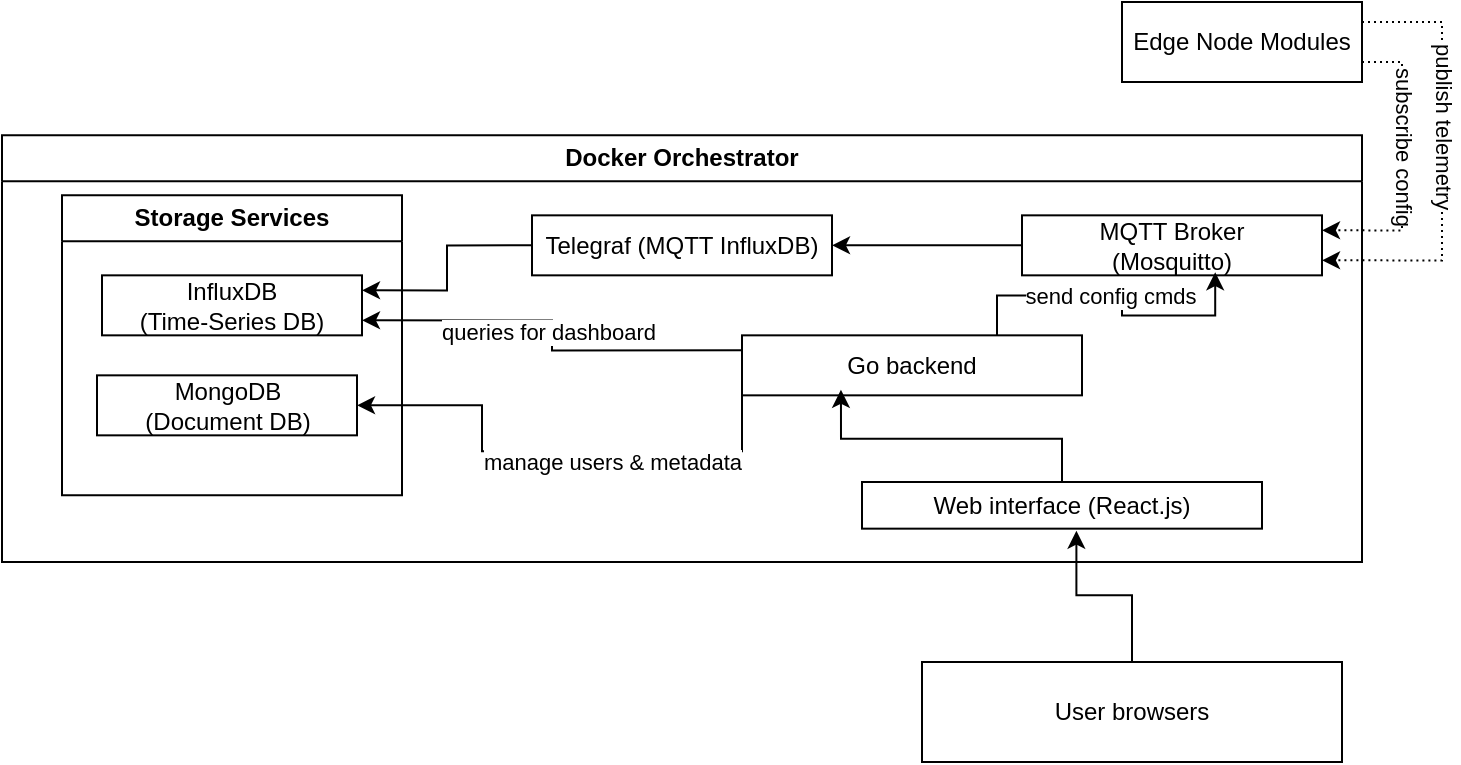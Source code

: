 <mxfile version="27.1.1">
  <diagram name="Page-1" id="d-zxIN8v88lRYAwasFsg">
    <mxGraphModel dx="981" dy="543" grid="1" gridSize="10" guides="1" tooltips="1" connect="1" arrows="1" fold="1" page="1" pageScale="1" pageWidth="850" pageHeight="1100" math="0" shadow="0">
      <root>
        <mxCell id="0" />
        <mxCell id="1" parent="0" />
        <mxCell id="6iax-z3afwTTwd98doPp-1" value="Docker Orchestrator" style="swimlane;whiteSpace=wrap;html=1;" vertex="1" parent="1">
          <mxGeometry x="120" y="196.67" width="680" height="213.33" as="geometry" />
        </mxCell>
        <mxCell id="6iax-z3afwTTwd98doPp-2" style="edgeStyle=orthogonalEdgeStyle;rounded=0;orthogonalLoop=1;jettySize=auto;html=1;exitX=0;exitY=0.5;exitDx=0;exitDy=0;entryX=1;entryY=0.5;entryDx=0;entryDy=0;" edge="1" parent="6iax-z3afwTTwd98doPp-1" source="6iax-z3afwTTwd98doPp-3" target="6iax-z3afwTTwd98doPp-5">
          <mxGeometry relative="1" as="geometry" />
        </mxCell>
        <mxCell id="6iax-z3afwTTwd98doPp-3" value="MQTT Broker&lt;div&gt;(Mosquitto)&lt;/div&gt;" style="rounded=0;whiteSpace=wrap;html=1;" vertex="1" parent="6iax-z3afwTTwd98doPp-1">
          <mxGeometry x="510" y="40" width="150" height="30" as="geometry" />
        </mxCell>
        <mxCell id="6iax-z3afwTTwd98doPp-4" style="edgeStyle=orthogonalEdgeStyle;rounded=0;orthogonalLoop=1;jettySize=auto;html=1;exitX=0;exitY=0.5;exitDx=0;exitDy=0;entryX=1;entryY=0.25;entryDx=0;entryDy=0;" edge="1" parent="6iax-z3afwTTwd98doPp-1" source="6iax-z3afwTTwd98doPp-5" target="6iax-z3afwTTwd98doPp-7">
          <mxGeometry relative="1" as="geometry" />
        </mxCell>
        <mxCell id="6iax-z3afwTTwd98doPp-5" value="Telegraf (MQTT InfluxDB)" style="rounded=0;whiteSpace=wrap;html=1;" vertex="1" parent="6iax-z3afwTTwd98doPp-1">
          <mxGeometry x="265" y="40" width="150" height="30" as="geometry" />
        </mxCell>
        <mxCell id="6iax-z3afwTTwd98doPp-6" value="Storage Services" style="swimlane;whiteSpace=wrap;html=1;" vertex="1" parent="6iax-z3afwTTwd98doPp-1">
          <mxGeometry x="30" y="30" width="170" height="150" as="geometry" />
        </mxCell>
        <mxCell id="6iax-z3afwTTwd98doPp-7" value="InfluxDB&lt;div&gt;(Time-Series DB)&lt;/div&gt;" style="rounded=0;whiteSpace=wrap;html=1;" vertex="1" parent="6iax-z3afwTTwd98doPp-6">
          <mxGeometry x="20" y="40" width="130" height="30" as="geometry" />
        </mxCell>
        <mxCell id="6iax-z3afwTTwd98doPp-8" value="MongoDB&lt;div&gt;(Document DB)&lt;/div&gt;" style="rounded=0;whiteSpace=wrap;html=1;" vertex="1" parent="6iax-z3afwTTwd98doPp-6">
          <mxGeometry x="17.5" y="90" width="130" height="30" as="geometry" />
        </mxCell>
        <mxCell id="6iax-z3afwTTwd98doPp-9" style="edgeStyle=orthogonalEdgeStyle;rounded=0;orthogonalLoop=1;jettySize=auto;html=1;exitX=0.75;exitY=0;exitDx=0;exitDy=0;entryX=0.644;entryY=0.948;entryDx=0;entryDy=0;entryPerimeter=0;" edge="1" parent="6iax-z3afwTTwd98doPp-1" source="6iax-z3afwTTwd98doPp-15" target="6iax-z3afwTTwd98doPp-3">
          <mxGeometry relative="1" as="geometry" />
        </mxCell>
        <mxCell id="6iax-z3afwTTwd98doPp-10" value="send config cmds" style="edgeLabel;html=1;align=center;verticalAlign=middle;resizable=0;points=[];" vertex="1" connectable="0" parent="6iax-z3afwTTwd98doPp-9">
          <mxGeometry x="-0.053" relative="1" as="geometry">
            <mxPoint as="offset" />
          </mxGeometry>
        </mxCell>
        <mxCell id="6iax-z3afwTTwd98doPp-11" style="edgeStyle=orthogonalEdgeStyle;rounded=0;orthogonalLoop=1;jettySize=auto;html=1;exitX=0;exitY=0.25;exitDx=0;exitDy=0;entryX=1;entryY=0.75;entryDx=0;entryDy=0;" edge="1" parent="6iax-z3afwTTwd98doPp-1" source="6iax-z3afwTTwd98doPp-15" target="6iax-z3afwTTwd98doPp-7">
          <mxGeometry relative="1" as="geometry" />
        </mxCell>
        <mxCell id="6iax-z3afwTTwd98doPp-12" value="queries for dashboard" style="edgeLabel;html=1;align=center;verticalAlign=middle;resizable=0;points=[];" vertex="1" connectable="0" parent="6iax-z3afwTTwd98doPp-11">
          <mxGeometry x="0.019" y="2" relative="1" as="geometry">
            <mxPoint as="offset" />
          </mxGeometry>
        </mxCell>
        <mxCell id="6iax-z3afwTTwd98doPp-13" style="edgeStyle=orthogonalEdgeStyle;rounded=0;orthogonalLoop=1;jettySize=auto;html=1;exitX=0;exitY=0.75;exitDx=0;exitDy=0;fontFamily=Helvetica;" edge="1" parent="6iax-z3afwTTwd98doPp-1" source="6iax-z3afwTTwd98doPp-15" target="6iax-z3afwTTwd98doPp-8">
          <mxGeometry relative="1" as="geometry">
            <Array as="points">
              <mxPoint x="240" y="158" />
              <mxPoint x="240" y="135" />
            </Array>
          </mxGeometry>
        </mxCell>
        <mxCell id="6iax-z3afwTTwd98doPp-14" value="manage users &amp;amp; metadata" style="edgeLabel;html=1;align=center;verticalAlign=middle;resizable=0;points=[];" vertex="1" connectable="0" parent="6iax-z3afwTTwd98doPp-13">
          <mxGeometry x="-0.104" y="-1" relative="1" as="geometry">
            <mxPoint x="12" y="6" as="offset" />
          </mxGeometry>
        </mxCell>
        <mxCell id="6iax-z3afwTTwd98doPp-15" value="Go backend" style="rounded=0;whiteSpace=wrap;html=1;" vertex="1" parent="6iax-z3afwTTwd98doPp-1">
          <mxGeometry x="370" y="100" width="170" height="30" as="geometry" />
        </mxCell>
        <mxCell id="6iax-z3afwTTwd98doPp-21" value="Web interface (React.js)" style="rounded=0;whiteSpace=wrap;html=1;" vertex="1" parent="6iax-z3afwTTwd98doPp-1">
          <mxGeometry x="430" y="173.33" width="200" height="23.33" as="geometry" />
        </mxCell>
        <mxCell id="6iax-z3afwTTwd98doPp-24" style="edgeStyle=orthogonalEdgeStyle;rounded=0;orthogonalLoop=1;jettySize=auto;html=1;entryX=0.291;entryY=0.908;entryDx=0;entryDy=0;entryPerimeter=0;" edge="1" parent="6iax-z3afwTTwd98doPp-1" source="6iax-z3afwTTwd98doPp-21" target="6iax-z3afwTTwd98doPp-15">
          <mxGeometry relative="1" as="geometry" />
        </mxCell>
        <mxCell id="6iax-z3afwTTwd98doPp-16" style="edgeStyle=orthogonalEdgeStyle;rounded=0;orthogonalLoop=1;jettySize=auto;html=1;exitX=1;exitY=0.75;exitDx=0;exitDy=0;entryX=1;entryY=0.25;entryDx=0;entryDy=0;dashed=1;dashPattern=1 2;" edge="1" parent="1" source="6iax-z3afwTTwd98doPp-20" target="6iax-z3afwTTwd98doPp-3">
          <mxGeometry relative="1" as="geometry" />
        </mxCell>
        <mxCell id="6iax-z3afwTTwd98doPp-17" value="subscribe config" style="edgeLabel;html=1;align=center;verticalAlign=middle;resizable=0;points=[];textDirection=vertical-lr;" vertex="1" connectable="0" parent="6iax-z3afwTTwd98doPp-16">
          <mxGeometry x="-0.14" relative="1" as="geometry">
            <mxPoint as="offset" />
          </mxGeometry>
        </mxCell>
        <mxCell id="6iax-z3afwTTwd98doPp-18" style="edgeStyle=orthogonalEdgeStyle;rounded=0;orthogonalLoop=1;jettySize=auto;html=1;exitX=1;exitY=0.25;exitDx=0;exitDy=0;entryX=1;entryY=0.75;entryDx=0;entryDy=0;dashed=1;dashPattern=1 2;" edge="1" parent="1" source="6iax-z3afwTTwd98doPp-20" target="6iax-z3afwTTwd98doPp-3">
          <mxGeometry relative="1" as="geometry">
            <Array as="points">
              <mxPoint x="840" y="140" />
              <mxPoint x="840" y="259" />
            </Array>
          </mxGeometry>
        </mxCell>
        <mxCell id="6iax-z3afwTTwd98doPp-19" value="publish telemetry" style="edgeLabel;html=1;align=center;verticalAlign=middle;resizable=0;points=[];textDirection=vertical-lr;" vertex="1" connectable="0" parent="6iax-z3afwTTwd98doPp-18">
          <mxGeometry x="-0.161" relative="1" as="geometry">
            <mxPoint as="offset" />
          </mxGeometry>
        </mxCell>
        <mxCell id="6iax-z3afwTTwd98doPp-20" value="Edge Node Modules" style="rounded=0;whiteSpace=wrap;html=1;" vertex="1" parent="1">
          <mxGeometry x="680" y="130" width="120" height="40" as="geometry" />
        </mxCell>
        <mxCell id="6iax-z3afwTTwd98doPp-22" value="User browsers" style="rounded=0;whiteSpace=wrap;html=1;" vertex="1" parent="1">
          <mxGeometry x="580" y="460" width="210" height="50" as="geometry" />
        </mxCell>
        <mxCell id="6iax-z3afwTTwd98doPp-23" style="edgeStyle=orthogonalEdgeStyle;rounded=0;orthogonalLoop=1;jettySize=auto;html=1;entryX=0.536;entryY=1.043;entryDx=0;entryDy=0;entryPerimeter=0;" edge="1" parent="1" source="6iax-z3afwTTwd98doPp-22" target="6iax-z3afwTTwd98doPp-21">
          <mxGeometry relative="1" as="geometry" />
        </mxCell>
      </root>
    </mxGraphModel>
  </diagram>
</mxfile>
